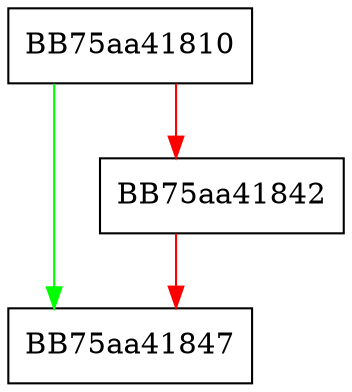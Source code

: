 digraph RpfAPI_SSFDeleteStorage {
  node [shape="box"];
  graph [splines=ortho];
  BB75aa41810 -> BB75aa41847 [color="green"];
  BB75aa41810 -> BB75aa41842 [color="red"];
  BB75aa41842 -> BB75aa41847 [color="red"];
}